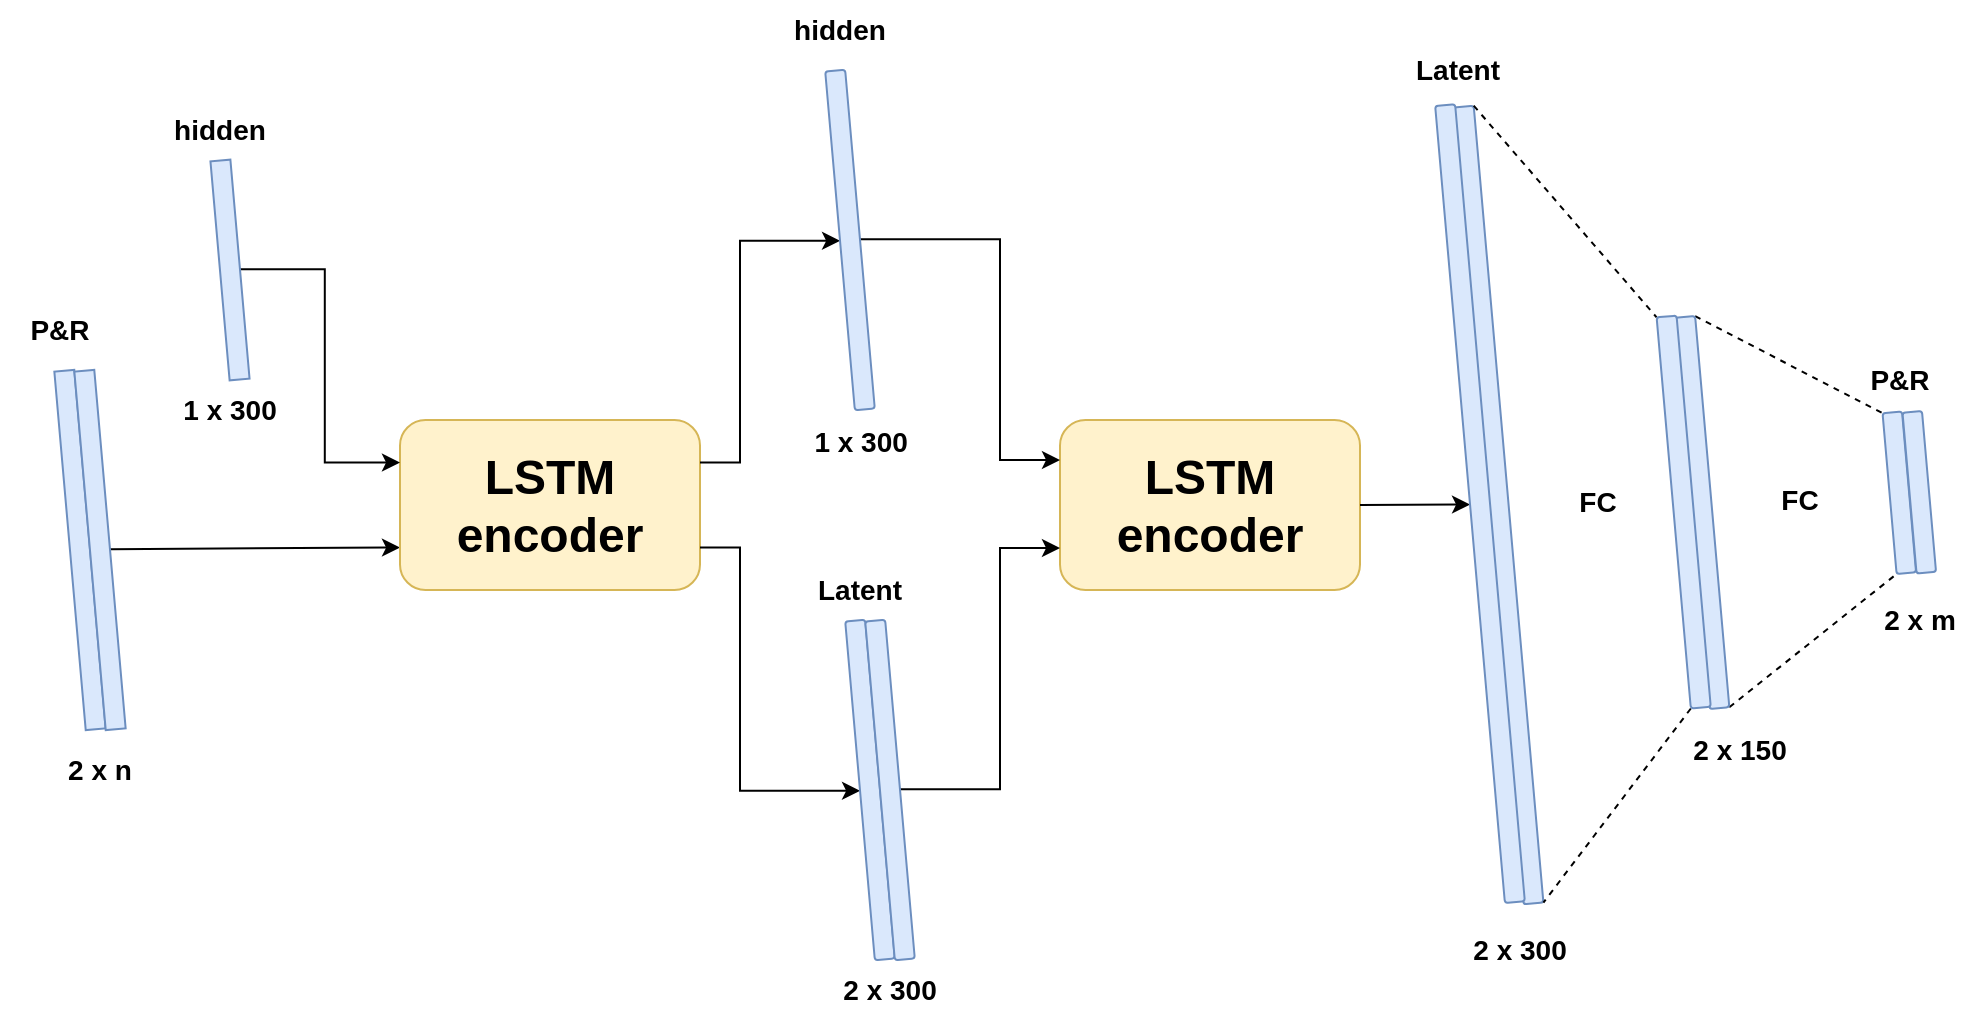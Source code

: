 <mxfile version="18.0.3" type="device"><diagram id="rKo2YaJ5nl6a1G8dJMMk" name="Page-1"><mxGraphModel dx="1180" dy="1112" grid="1" gridSize="10" guides="1" tooltips="1" connect="1" arrows="1" fold="1" page="1" pageScale="1" pageWidth="827" pageHeight="1169" math="0" shadow="0"><root><mxCell id="0"/><mxCell id="1" parent="0"/><mxCell id="Z2X7jzqRkykrucYEAF_7-1" value="&lt;span style=&quot;color: rgba(0, 0, 0, 0); font-family: monospace; font-size: 0px; text-align: start; background-color: rgb(248, 249, 250);&quot;&gt;%3CmxGraphModel%3E%3Croot%3E%3CmxCell%20id%3D%220%22%2F%3E%3CmxCell%20id%3D%221%22%20parent%3D%220%22%2F%3E%3CmxCell%20id%3D%222%22%20value%3D%22%22%20style%3D%22rounded%3D0%3BwhiteSpace%3Dwrap%3Bhtml%3D1%3Brotation%3D85%3BfillColor%3D%23dae8fc%3BstrokeColor%3D%236c8ebf%3B%22%20vertex%3D%221%22%20parent%3D%221%22%3E%3CmxGeometry%20x%3D%22-20%22%20y%3D%22270%22%20width%3D%22240%22%20height%3D%2210%22%20as%3D%22geometry%22%2F%3E%3C%2FmxCell%3E%3C%2Froot%3E%3C%2FmxGraphModel%3E&lt;/span&gt;" style="rounded=0;whiteSpace=wrap;html=1;rotation=85;fillColor=#dae8fc;strokeColor=#6c8ebf;" vertex="1" parent="1"><mxGeometry x="10" y="270" width="180" height="10" as="geometry"/></mxCell><mxCell id="Z2X7jzqRkykrucYEAF_7-6" style="edgeStyle=none;rounded=0;orthogonalLoop=1;jettySize=auto;html=1;exitX=0.5;exitY=0;exitDx=0;exitDy=0;entryX=0;entryY=0.75;entryDx=0;entryDy=0;fontSize=24;" edge="1" parent="1" source="Z2X7jzqRkykrucYEAF_7-2" target="Z2X7jzqRkykrucYEAF_7-5"><mxGeometry relative="1" as="geometry"/></mxCell><mxCell id="Z2X7jzqRkykrucYEAF_7-2" value="&lt;span style=&quot;color: rgba(0, 0, 0, 0); font-family: monospace; font-size: 0px; text-align: start; background-color: rgb(248, 249, 250);&quot;&gt;%3CmxGraphModel%3E%3Croot%3E%3CmxCell%20id%3D%220%22%2F%3E%3CmxCell%20id%3D%221%22%20parent%3D%220%22%2F%3E%3CmxCell%20id%3D%222%22%20value%3D%22%22%20style%3D%22rounded%3D0%3BwhiteSpace%3Dwrap%3Bhtml%3D1%3Brotation%3D85%3BfillColor%3D%23dae8fc%3BstrokeColor%3D%236c8ebf%3B%22%20vertex%3D%221%22%20parent%3D%221%22%3E%3CmxGeometry%20x%3D%22-20%22%20y%3D%22270%22%20width%3D%22240%22%20height%3D%2210%22%20as%3D%22geometry%22%2F%3E%3C%2FmxCell%3E%3C%2Froot%3E%3C%2FmxGraphModel%3E&lt;/span&gt;" style="rounded=0;whiteSpace=wrap;html=1;rotation=85;fillColor=#dae8fc;strokeColor=#6c8ebf;" vertex="1" parent="1"><mxGeometry x="20" y="270" width="180" height="10" as="geometry"/></mxCell><mxCell id="Z2X7jzqRkykrucYEAF_7-3" value="2 x n" style="text;html=1;strokeColor=none;fillColor=none;align=center;verticalAlign=middle;whiteSpace=wrap;rounded=0;fontSize=14;fontStyle=1" vertex="1" parent="1"><mxGeometry x="80" y="370" width="60" height="30" as="geometry"/></mxCell><mxCell id="Z2X7jzqRkykrucYEAF_7-4" value="P&amp;amp;R" style="text;html=1;strokeColor=none;fillColor=none;align=center;verticalAlign=middle;whiteSpace=wrap;rounded=0;fontSize=14;fontStyle=1" vertex="1" parent="1"><mxGeometry x="60" y="150" width="60" height="30" as="geometry"/></mxCell><mxCell id="Z2X7jzqRkykrucYEAF_7-5" value="LSTM encoder" style="rounded=1;whiteSpace=wrap;html=1;fontSize=24;fillColor=#fff2cc;strokeColor=#d6b656;fontStyle=1" vertex="1" parent="1"><mxGeometry x="260" y="210" width="150" height="85" as="geometry"/></mxCell><mxCell id="Z2X7jzqRkykrucYEAF_7-8" style="edgeStyle=orthogonalEdgeStyle;rounded=0;orthogonalLoop=1;jettySize=auto;html=1;exitX=0.5;exitY=0;exitDx=0;exitDy=0;entryX=0;entryY=0.25;entryDx=0;entryDy=0;fontSize=24;" edge="1" parent="1" source="Z2X7jzqRkykrucYEAF_7-7" target="Z2X7jzqRkykrucYEAF_7-5"><mxGeometry relative="1" as="geometry"/></mxCell><mxCell id="Z2X7jzqRkykrucYEAF_7-7" value="&lt;span style=&quot;color: rgba(0, 0, 0, 0); font-family: monospace; font-size: 0px; text-align: start; background-color: rgb(248, 249, 250);&quot;&gt;%3CmxGraphModel%3E%3Croot%3E%3CmxCell%20id%3D%220%22%2F%3E%3CmxCell%20id%3D%221%22%20parent%3D%220%22%2F%3E%3CmxCell%20id%3D%222%22%20value%3D%22%22%20style%3D%22rounded%3D0%3BwhiteSpace%3Dwrap%3Bhtml%3D1%3Brotation%3D85%3BfillColor%3D%23dae8fc%3BstrokeColor%3D%236c8ebf%3B%22%20vertex%3D%221%22%20parent%3D%221%22%3E%3CmxGeometry%20x%3D%22-20%22%20y%3D%22270%22%20width%3D%22240%22%20height%3D%2210%22%20as%3D%22geometry%22%2F%3E%3C%2FmxCell%3E%3C%2Froot%3E%3C%2FmxGraphModel%3E&lt;/span&gt;" style="rounded=0;whiteSpace=wrap;html=1;rotation=85;fillColor=#dae8fc;strokeColor=#6c8ebf;" vertex="1" parent="1"><mxGeometry x="120.0" y="130" width="110" height="10" as="geometry"/></mxCell><mxCell id="Z2X7jzqRkykrucYEAF_7-9" value="hidden" style="text;html=1;strokeColor=none;fillColor=none;align=center;verticalAlign=middle;whiteSpace=wrap;rounded=0;fontSize=14;fontStyle=1" vertex="1" parent="1"><mxGeometry x="140" y="50" width="60" height="30" as="geometry"/></mxCell><mxCell id="Z2X7jzqRkykrucYEAF_7-10" value="1 x 300" style="text;html=1;strokeColor=none;fillColor=none;align=center;verticalAlign=middle;whiteSpace=wrap;rounded=0;fontSize=14;fontStyle=1" vertex="1" parent="1"><mxGeometry x="145" y="190" width="60" height="30" as="geometry"/></mxCell><mxCell id="Z2X7jzqRkykrucYEAF_7-12" value="LSTM encoder" style="rounded=1;whiteSpace=wrap;html=1;fontSize=24;fillColor=#fff2cc;strokeColor=#d6b656;fontStyle=1" vertex="1" parent="1"><mxGeometry x="590" y="210" width="150" height="85" as="geometry"/></mxCell><mxCell id="Z2X7jzqRkykrucYEAF_7-14" style="edgeStyle=orthogonalEdgeStyle;shape=connector;rounded=0;orthogonalLoop=1;jettySize=auto;html=1;exitX=1;exitY=0.25;exitDx=0;exitDy=0;labelBackgroundColor=default;fontFamily=Helvetica;fontSize=14;fontColor=default;endArrow=classic;endFill=1;strokeColor=default;entryX=0.5;entryY=1;entryDx=0;entryDy=0;fontStyle=1;" edge="1" parent="1" target="Z2X7jzqRkykrucYEAF_7-17" source="Z2X7jzqRkykrucYEAF_7-5"><mxGeometry relative="1" as="geometry"><mxPoint x="470" y="120" as="targetPoint"/><Array as="points"><mxPoint x="430" y="231"/><mxPoint x="430" y="120"/></Array><mxPoint x="410" y="228.163" as="sourcePoint"/></mxGeometry></mxCell><mxCell id="Z2X7jzqRkykrucYEAF_7-15" style="edgeStyle=orthogonalEdgeStyle;shape=connector;rounded=0;orthogonalLoop=1;jettySize=auto;html=1;entryX=0.5;entryY=1;entryDx=0;entryDy=0;labelBackgroundColor=default;fontFamily=Helvetica;fontSize=14;fontColor=default;endArrow=classic;endFill=1;strokeColor=default;fontStyle=1;exitX=1;exitY=0.75;exitDx=0;exitDy=0;" edge="1" parent="1" target="Z2X7jzqRkykrucYEAF_7-19" source="Z2X7jzqRkykrucYEAF_7-5"><mxGeometry relative="1" as="geometry"><Array as="points"><mxPoint x="430" y="274"/><mxPoint x="430" y="395"/></Array><mxPoint x="430" y="280" as="sourcePoint"/></mxGeometry></mxCell><mxCell id="Z2X7jzqRkykrucYEAF_7-16" style="edgeStyle=orthogonalEdgeStyle;shape=connector;rounded=0;orthogonalLoop=1;jettySize=auto;html=1;exitX=0.5;exitY=0;exitDx=0;exitDy=0;labelBackgroundColor=default;fontFamily=Helvetica;fontSize=14;fontColor=default;endArrow=classic;endFill=1;strokeColor=default;fontStyle=1;" edge="1" parent="1" source="Z2X7jzqRkykrucYEAF_7-17"><mxGeometry relative="1" as="geometry"><Array as="points"><mxPoint x="560" y="120"/><mxPoint x="560" y="230"/><mxPoint x="590" y="230"/></Array><mxPoint x="590" y="230" as="targetPoint"/></mxGeometry></mxCell><mxCell id="Z2X7jzqRkykrucYEAF_7-17" value="" style="rounded=1;whiteSpace=wrap;html=1;glass=0;fontFamily=Helvetica;fontSize=14;fontColor=default;strokeColor=#6c8ebf;fillColor=#dae8fc;rotation=85;fontStyle=1" vertex="1" parent="1"><mxGeometry x="400" y="115" width="170" height="10" as="geometry"/></mxCell><mxCell id="Z2X7jzqRkykrucYEAF_7-18" style="edgeStyle=orthogonalEdgeStyle;shape=connector;rounded=0;orthogonalLoop=1;jettySize=auto;html=1;entryX=0;entryY=0.75;entryDx=0;entryDy=0;labelBackgroundColor=default;fontFamily=Helvetica;fontSize=14;fontColor=default;endArrow=classic;endFill=1;strokeColor=default;fontStyle=1;exitX=0.5;exitY=0;exitDx=0;exitDy=0;" edge="1" parent="1" source="Z2X7jzqRkykrucYEAF_7-46" target="Z2X7jzqRkykrucYEAF_7-12"><mxGeometry relative="1" as="geometry"><Array as="points"><mxPoint x="560" y="395"/><mxPoint x="560" y="274"/><mxPoint x="590" y="274"/></Array><mxPoint x="590" y="276.718" as="targetPoint"/><mxPoint x="510" y="395" as="sourcePoint"/></mxGeometry></mxCell><mxCell id="Z2X7jzqRkykrucYEAF_7-19" value="" style="rounded=1;whiteSpace=wrap;html=1;glass=0;fontFamily=Helvetica;fontSize=14;fontColor=default;strokeColor=#6c8ebf;fillColor=#dae8fc;rotation=85;fontStyle=1" vertex="1" parent="1"><mxGeometry x="410" y="390" width="170" height="10" as="geometry"/></mxCell><mxCell id="Z2X7jzqRkykrucYEAF_7-20" value="&lt;font style=&quot;font-size: 14px;&quot;&gt;1 x 300&amp;nbsp;&lt;/font&gt;" style="text;html=1;strokeColor=none;fillColor=none;align=center;verticalAlign=middle;whiteSpace=wrap;rounded=0;fontStyle=1;fontSize=14;" vertex="1" parent="1"><mxGeometry x="460" y="206.26" width="65" height="30" as="geometry"/></mxCell><mxCell id="Z2X7jzqRkykrucYEAF_7-21" value="&lt;font style=&quot;font-size: 14px;&quot;&gt;2 x 300&lt;/font&gt;" style="text;html=1;strokeColor=none;fillColor=none;align=center;verticalAlign=middle;whiteSpace=wrap;rounded=0;fontStyle=1;fontSize=14;" vertex="1" parent="1"><mxGeometry x="470" y="480" width="70" height="30" as="geometry"/></mxCell><mxCell id="Z2X7jzqRkykrucYEAF_7-22" value="&lt;span style=&quot;font-size: 14px;&quot;&gt;&lt;font style=&quot;font-size: 14px;&quot;&gt;Latent&lt;/font&gt;&lt;/span&gt;" style="text;html=1;strokeColor=none;fillColor=none;align=center;verticalAlign=middle;whiteSpace=wrap;rounded=0;fontStyle=1;fontSize=14;" vertex="1" parent="1"><mxGeometry x="460" y="280" width="60" height="30" as="geometry"/></mxCell><mxCell id="Z2X7jzqRkykrucYEAF_7-23" value="&lt;span style=&quot;font-size: 14px;&quot;&gt;&lt;font style=&quot;font-size: 14px;&quot;&gt;hidden&lt;/font&gt;&lt;/span&gt;" style="text;html=1;strokeColor=none;fillColor=none;align=center;verticalAlign=middle;whiteSpace=wrap;rounded=0;fontStyle=1;fontSize=14;" vertex="1" parent="1"><mxGeometry x="450" width="60" height="30" as="geometry"/></mxCell><mxCell id="Z2X7jzqRkykrucYEAF_7-30" value="&lt;span style=&quot;font-size: 14px;&quot;&gt;&lt;font style=&quot;font-size: 14px;&quot;&gt;Latent&lt;br&gt;&lt;/font&gt;&lt;/span&gt;" style="text;html=1;strokeColor=none;fillColor=none;align=center;verticalAlign=middle;whiteSpace=wrap;rounded=0;fontStyle=1;fontSize=14;" vertex="1" parent="1"><mxGeometry x="759.29" y="20" width="60" height="30" as="geometry"/></mxCell><mxCell id="Z2X7jzqRkykrucYEAF_7-31" value="&lt;font style=&quot;font-size: 14px;&quot;&gt;2 x 300&lt;/font&gt;" style="text;html=1;strokeColor=none;fillColor=none;align=center;verticalAlign=middle;whiteSpace=wrap;rounded=0;fontStyle=1;fontSize=14;" vertex="1" parent="1"><mxGeometry x="790" y="460" width="60" height="30" as="geometry"/></mxCell><mxCell id="Z2X7jzqRkykrucYEAF_7-32" value="&lt;font style=&quot;font-size: 14px;&quot;&gt;2 x 150&lt;/font&gt;" style="text;html=1;strokeColor=none;fillColor=none;align=center;verticalAlign=middle;whiteSpace=wrap;rounded=0;fontStyle=1;fontSize=14;" vertex="1" parent="1"><mxGeometry x="900" y="360" width="60" height="30" as="geometry"/></mxCell><mxCell id="Z2X7jzqRkykrucYEAF_7-33" value="FC" style="text;html=1;strokeColor=none;fillColor=none;align=center;verticalAlign=middle;whiteSpace=wrap;rounded=0;fontStyle=1;fontSize=14;" vertex="1" parent="1"><mxGeometry x="829.29" y="236.26" width="60" height="30" as="geometry"/></mxCell><mxCell id="Z2X7jzqRkykrucYEAF_7-34" value="" style="rounded=1;whiteSpace=wrap;html=1;glass=0;fontFamily=Helvetica;fontSize=14;fontColor=default;strokeColor=#6c8ebf;fillColor=#dae8fc;rotation=85;fontStyle=1" vertex="1" parent="1"><mxGeometry x="609.29" y="247.5" width="400" height="10" as="geometry"/></mxCell><mxCell id="Z2X7jzqRkykrucYEAF_7-35" value="" style="endArrow=none;dashed=1;html=1;rounded=0;fontFamily=Helvetica;fontSize=14;fontColor=default;entryX=0;entryY=1;entryDx=0;entryDy=0;exitX=0;exitY=0;exitDx=0;exitDy=0;fontStyle=1" edge="1" parent="1" source="Z2X7jzqRkykrucYEAF_7-34" target="Z2X7jzqRkykrucYEAF_7-48"><mxGeometry width="50" height="50" relative="1" as="geometry"><mxPoint x="684.29" y="265" as="sourcePoint"/><mxPoint x="891.877" y="91.199" as="targetPoint"/></mxGeometry></mxCell><mxCell id="Z2X7jzqRkykrucYEAF_7-36" value="" style="endArrow=none;dashed=1;html=1;rounded=0;fontFamily=Helvetica;fontSize=14;fontColor=default;exitX=1;exitY=1;exitDx=0;exitDy=0;entryX=1;entryY=0;entryDx=0;entryDy=0;fontStyle=1" edge="1" parent="1" source="Z2X7jzqRkykrucYEAF_7-48" target="Z2X7jzqRkykrucYEAF_7-34"><mxGeometry width="50" height="50" relative="1" as="geometry"><mxPoint x="916.281" y="370.133" as="sourcePoint"/><mxPoint x="834.29" y="445" as="targetPoint"/></mxGeometry></mxCell><mxCell id="Z2X7jzqRkykrucYEAF_7-37" style="edgeStyle=none;shape=connector;rounded=0;orthogonalLoop=1;jettySize=auto;html=1;exitX=0;exitY=0;exitDx=0;exitDy=0;entryX=0;entryY=1;entryDx=0;entryDy=0;dashed=1;labelBackgroundColor=default;fontFamily=Helvetica;fontSize=14;fontColor=default;endArrow=none;endFill=0;strokeColor=default;fontStyle=1" edge="1" parent="1" source="Z2X7jzqRkykrucYEAF_7-39" target="Z2X7jzqRkykrucYEAF_7-40"><mxGeometry relative="1" as="geometry"/></mxCell><mxCell id="Z2X7jzqRkykrucYEAF_7-38" style="edgeStyle=none;shape=connector;rounded=0;orthogonalLoop=1;jettySize=auto;html=1;exitX=1;exitY=0;exitDx=0;exitDy=0;dashed=1;labelBackgroundColor=default;fontFamily=Helvetica;fontSize=14;fontColor=default;endArrow=none;endFill=0;strokeColor=default;entryX=1;entryY=1;entryDx=0;entryDy=0;fontStyle=1" edge="1" parent="1" source="Z2X7jzqRkykrucYEAF_7-39" target="Z2X7jzqRkykrucYEAF_7-40"><mxGeometry relative="1" as="geometry"><mxPoint x="1074.29" y="235" as="targetPoint"/></mxGeometry></mxCell><mxCell id="Z2X7jzqRkykrucYEAF_7-39" value="" style="rounded=1;whiteSpace=wrap;html=1;glass=0;fontFamily=Helvetica;fontSize=14;fontColor=default;strokeColor=#6c8ebf;fillColor=#dae8fc;rotation=85;fontStyle=1" vertex="1" parent="1"><mxGeometry x="812.98" y="251.26" width="196.31" height="10" as="geometry"/></mxCell><mxCell id="Z2X7jzqRkykrucYEAF_7-40" value="" style="rounded=1;whiteSpace=wrap;html=1;glass=0;fontFamily=Helvetica;fontSize=14;fontColor=default;strokeColor=#6c8ebf;fillColor=#dae8fc;rotation=85;fontStyle=1" vertex="1" parent="1"><mxGeometry x="969.29" y="241.49" width="80.73" height="9.77" as="geometry"/></mxCell><mxCell id="Z2X7jzqRkykrucYEAF_7-41" value="" style="rounded=1;whiteSpace=wrap;html=1;glass=0;fontFamily=Helvetica;fontSize=14;fontColor=default;strokeColor=#6c8ebf;fillColor=#dae8fc;rotation=85;fontStyle=1" vertex="1" parent="1"><mxGeometry x="979.27" y="241.26" width="80.73" height="9.77" as="geometry"/></mxCell><mxCell id="Z2X7jzqRkykrucYEAF_7-42" value="&lt;span style=&quot;font-size: 14px;&quot;&gt;&lt;font style=&quot;font-size: 14px;&quot;&gt;P&amp;amp;R&lt;/font&gt;&lt;/span&gt;" style="text;html=1;strokeColor=none;fillColor=none;align=center;verticalAlign=middle;whiteSpace=wrap;rounded=0;fontStyle=1;fontSize=14;" vertex="1" parent="1"><mxGeometry x="979.66" y="175" width="60" height="30" as="geometry"/></mxCell><mxCell id="Z2X7jzqRkykrucYEAF_7-43" value="&lt;span style=&quot;font-size: 14px;&quot;&gt;&lt;font style=&quot;font-size: 14px;&quot;&gt;2 x m&lt;/font&gt;&lt;/span&gt;" style="text;html=1;strokeColor=none;fillColor=none;align=center;verticalAlign=middle;whiteSpace=wrap;rounded=0;fontStyle=1;fontSize=14;" vertex="1" parent="1"><mxGeometry x="990.02" y="295" width="60" height="30" as="geometry"/></mxCell><mxCell id="Z2X7jzqRkykrucYEAF_7-44" style="edgeStyle=none;shape=connector;rounded=0;orthogonalLoop=1;jettySize=auto;html=1;exitX=1;exitY=0.5;exitDx=0;exitDy=0;labelBackgroundColor=default;fontFamily=Helvetica;fontSize=14;fontColor=default;endArrow=classic;endFill=1;strokeColor=default;entryX=0.5;entryY=1;entryDx=0;entryDy=0;fontStyle=1" edge="1" parent="1" target="Z2X7jzqRkykrucYEAF_7-47" source="Z2X7jzqRkykrucYEAF_7-12"><mxGeometry relative="1" as="geometry"><mxPoint x="749.29" y="254" as="targetPoint"/><mxPoint x="749.29" y="251.265" as="sourcePoint"/></mxGeometry></mxCell><mxCell id="Z2X7jzqRkykrucYEAF_7-45" value="&lt;span style=&quot;font-size: 14px;&quot;&gt;&lt;font style=&quot;font-size: 14px;&quot;&gt;FC&lt;/font&gt;&lt;/span&gt;" style="text;html=1;strokeColor=none;fillColor=none;align=center;verticalAlign=middle;whiteSpace=wrap;rounded=0;fontStyle=1;fontSize=14;" vertex="1" parent="1"><mxGeometry x="930.02" y="235" width="60" height="30" as="geometry"/></mxCell><mxCell id="Z2X7jzqRkykrucYEAF_7-46" value="" style="rounded=1;whiteSpace=wrap;html=1;glass=0;fontFamily=Helvetica;fontSize=14;fontColor=default;strokeColor=#6c8ebf;fillColor=#dae8fc;rotation=85;fontStyle=1" vertex="1" parent="1"><mxGeometry x="420" y="390" width="170" height="10" as="geometry"/></mxCell><mxCell id="Z2X7jzqRkykrucYEAF_7-47" value="" style="rounded=1;whiteSpace=wrap;html=1;glass=0;fontFamily=Helvetica;fontSize=14;fontColor=default;strokeColor=#6c8ebf;fillColor=#dae8fc;rotation=85;fontStyle=1" vertex="1" parent="1"><mxGeometry x="600" y="246.81" width="400" height="10" as="geometry"/></mxCell><mxCell id="Z2X7jzqRkykrucYEAF_7-48" value="" style="rounded=1;whiteSpace=wrap;html=1;glass=0;fontFamily=Helvetica;fontSize=14;fontColor=default;strokeColor=#6c8ebf;fillColor=#dae8fc;rotation=85;fontStyle=1" vertex="1" parent="1"><mxGeometry x="803.69" y="251.03" width="196.31" height="10" as="geometry"/></mxCell></root></mxGraphModel></diagram></mxfile>